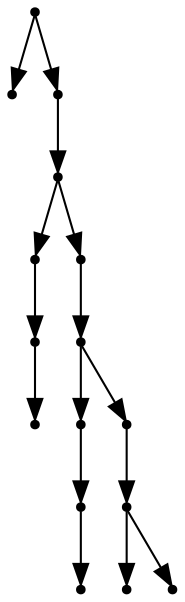 digraph {
  15 [shape=point];
  0 [shape=point];
  14 [shape=point];
  13 [shape=point];
  3 [shape=point];
  2 [shape=point];
  1 [shape=point];
  12 [shape=point];
  11 [shape=point];
  6 [shape=point];
  5 [shape=point];
  4 [shape=point];
  10 [shape=point];
  9 [shape=point];
  7 [shape=point];
  8 [shape=point];
15 -> 0;
15 -> 14;
14 -> 13;
13 -> 3;
3 -> 2;
2 -> 1;
13 -> 12;
12 -> 11;
11 -> 6;
6 -> 5;
5 -> 4;
11 -> 10;
10 -> 9;
9 -> 7;
9 -> 8;
}
